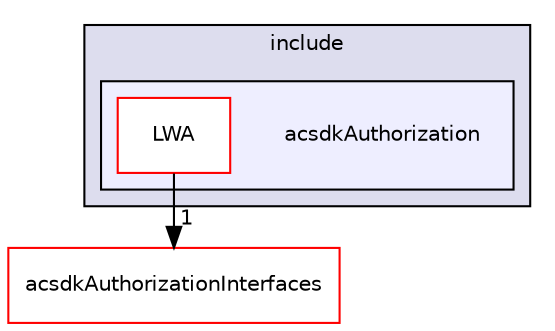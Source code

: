 digraph "/workplace/avs-device-sdk/core/Authorization/acsdkAuthorization/test/include/acsdkAuthorization" {
  compound=true
  node [ fontsize="10", fontname="Helvetica"];
  edge [ labelfontsize="10", labelfontname="Helvetica"];
  subgraph clusterdir_5537a6093ff2e08d8e6ba019da78488a {
    graph [ bgcolor="#ddddee", pencolor="black", label="include" fontname="Helvetica", fontsize="10", URL="dir_5537a6093ff2e08d8e6ba019da78488a.html"]
  subgraph clusterdir_6bc342063d12188ffeefcb179ff6d03b {
    graph [ bgcolor="#eeeeff", pencolor="black", label="" URL="dir_6bc342063d12188ffeefcb179ff6d03b.html"];
    dir_6bc342063d12188ffeefcb179ff6d03b [shape=plaintext label="acsdkAuthorization"];
    dir_a0308910bff6b742120b3df83f168051 [shape=box label="LWA" color="red" fillcolor="white" style="filled" URL="dir_a0308910bff6b742120b3df83f168051.html"];
  }
  }
  dir_32ae0c4bcc468b279bfc4fd15a7e63dc [shape=box label="acsdkAuthorizationInterfaces" fillcolor="white" style="filled" color="red" URL="dir_32ae0c4bcc468b279bfc4fd15a7e63dc.html"];
  dir_a0308910bff6b742120b3df83f168051->dir_32ae0c4bcc468b279bfc4fd15a7e63dc [headlabel="1", labeldistance=1.5 headhref="dir_000602_000604.html"];
}
